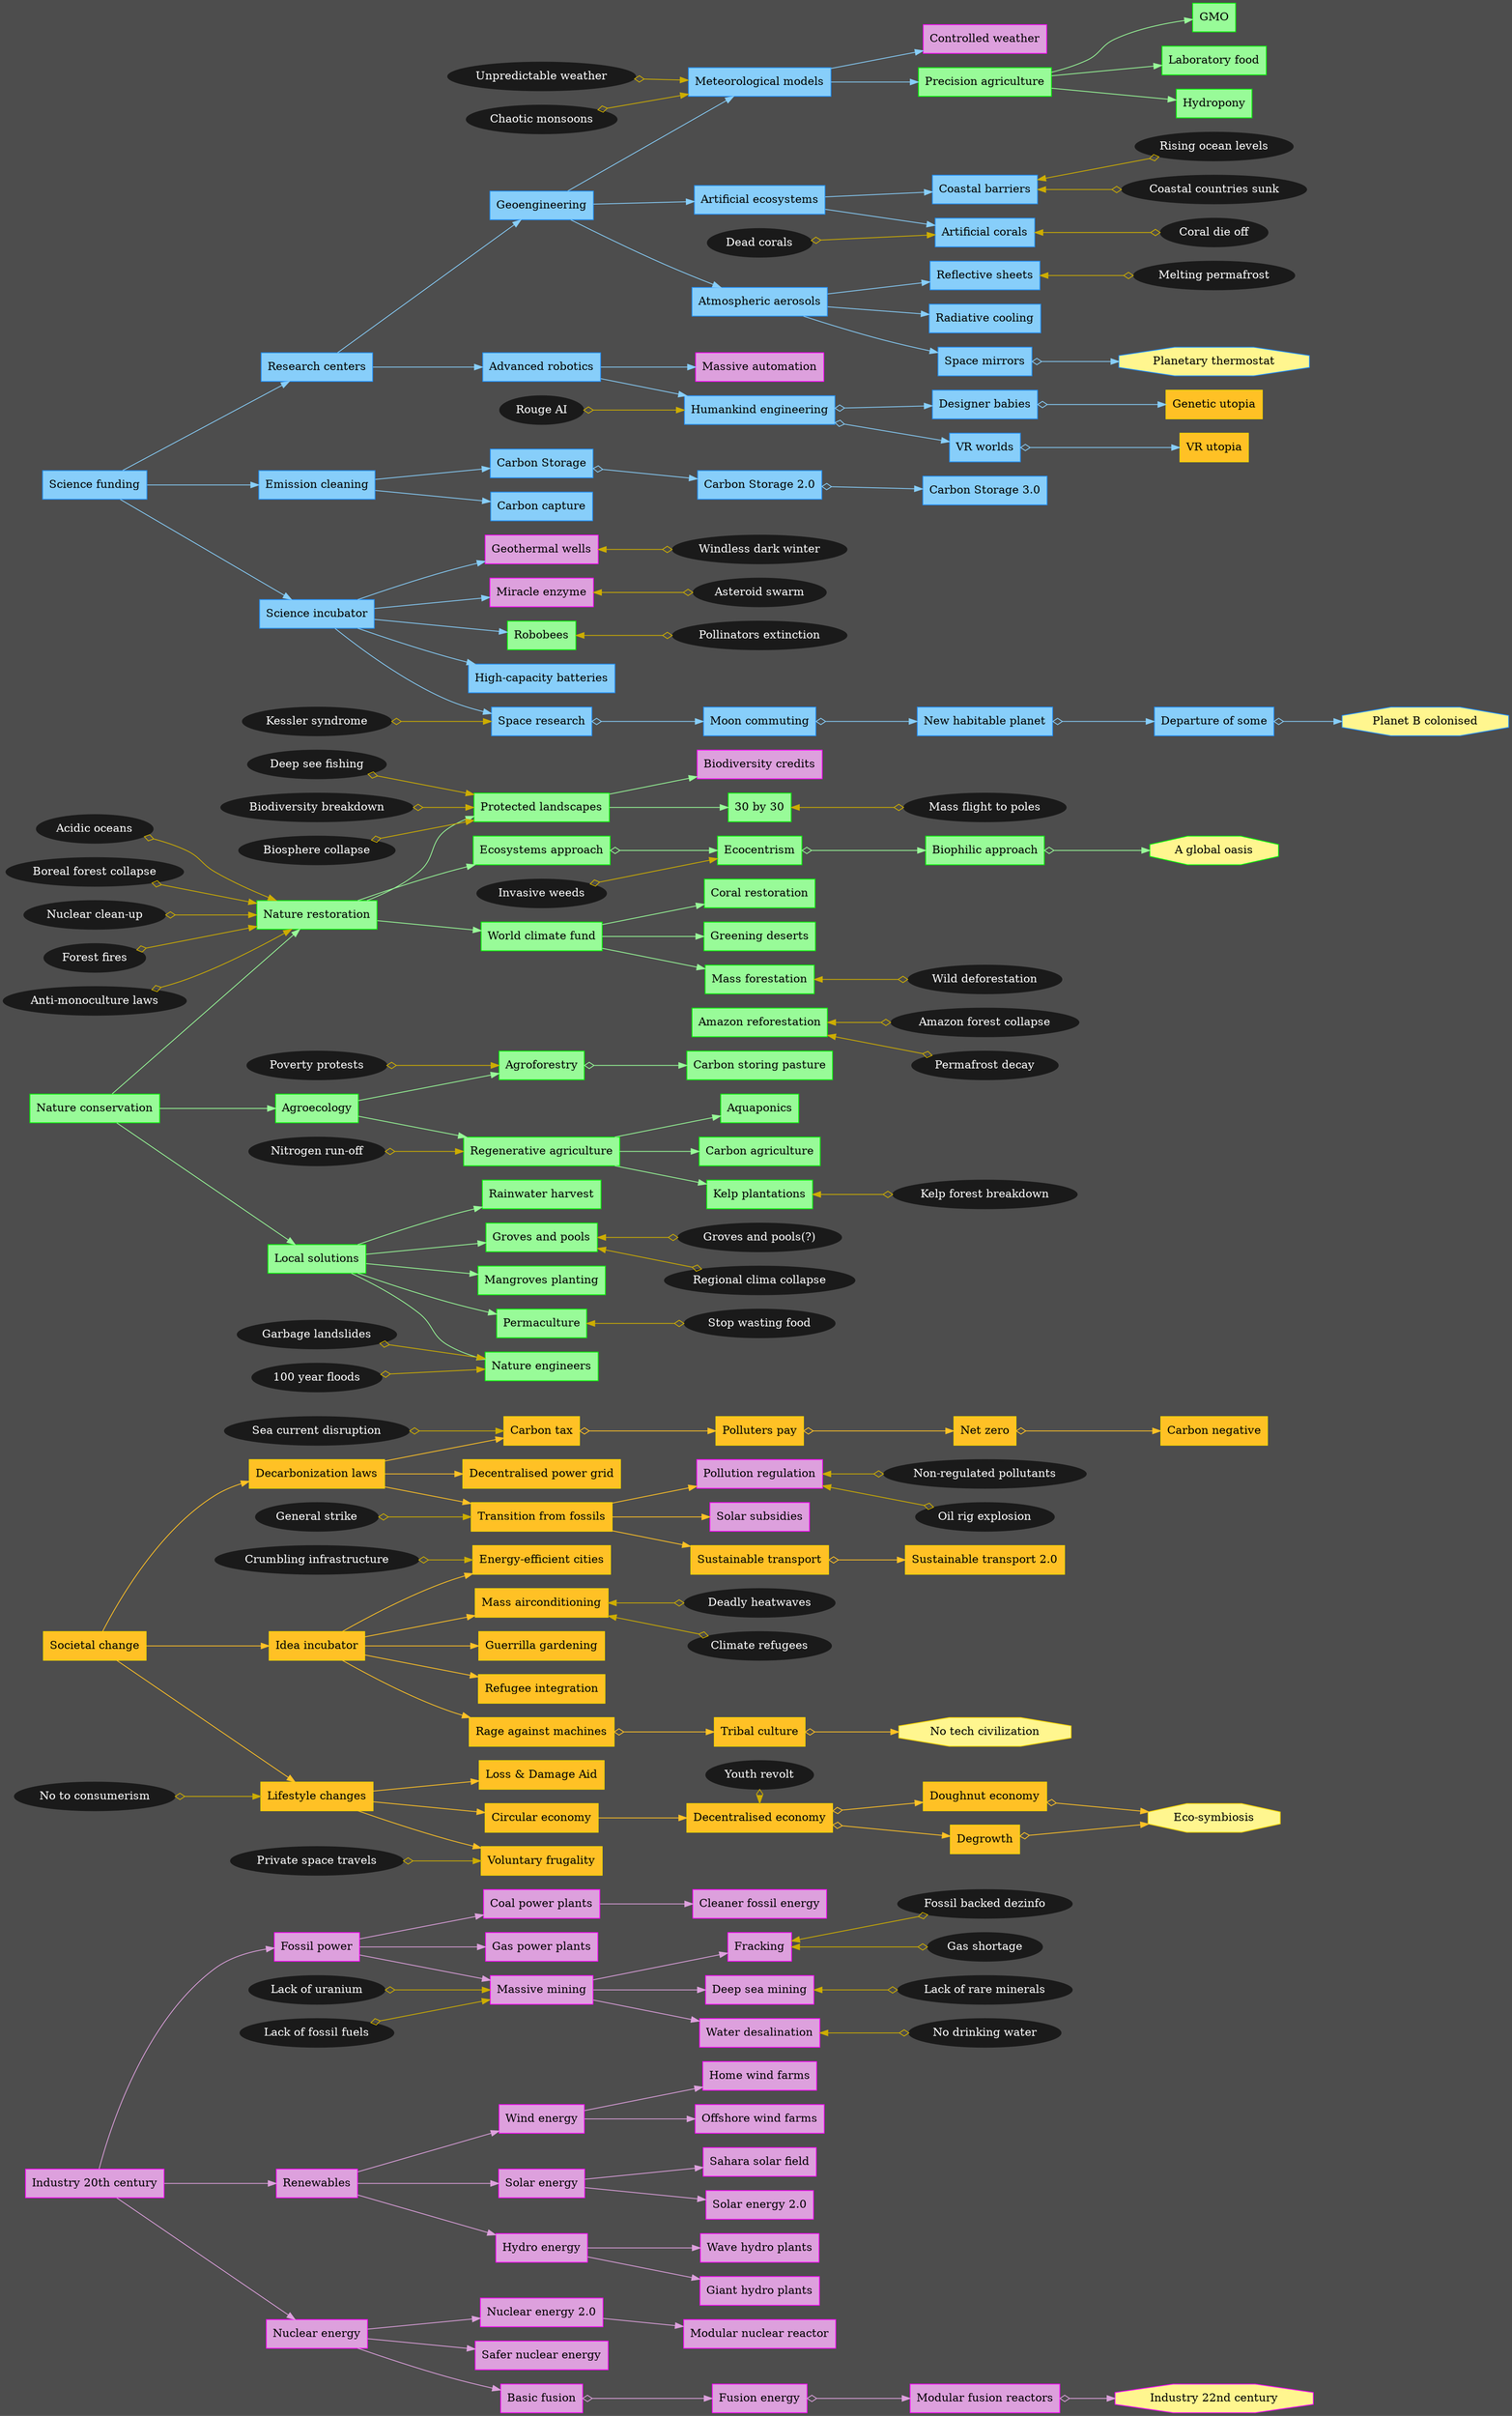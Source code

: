 digraph BeecarbonizeTechTree {
  graph [rankdir="LR"];
  bgcolor="gray30";
  edge [color="white"];
  subgraph Industry { 
    // cluster=true;
    label="Industry";
    color="fuchsia";
    node [color="fuchsia", shape=box, style=filled, fillcolor="plum"];
    edge [color="plum"];
    "Industry 20th century"
    "Industry 20th century" -> "Fossil power"
    "Industry 20th century" -> "Renewables"
    "Industry 20th century" -> "Nuclear energy"
    //"Industry 20th century" -> "Crumbling infrastructure"
    //"Industry 20th century" -> "Proverty protests"
    "Renewables" -> "Wind energy"
    "Renewables" -> "Solar energy"
    "Renewables" -> "Hydro energy"
    "Fossil power" -> "Coal power plants"
    "Fossil power" -> "Gas power plants"
    "Fossil power" -> "Massive mining"
    "Wind energy" -> "Home wind farms"
    "Wind energy" -> "Offshore wind farms"
    "Massive mining" -> "Fracking"
    "Massive mining" -> "Deep sea mining"
    "Massive mining" -> "Water desalination"
    "Gas power plants"
    "Pollution regulation"
    "Hydro energy" -> "Wave hydro plants"
    "Hydro energy" -> "Giant hydro plants"
    "Home wind farms"
    "Wave hydro plants"
    "Solar energy" -> "Sahara solar field"
    "Solar energy" -> "Solar energy 2.0"
    "Giant hydro plants"
    "Offshore wind farms"
    "Biodiversity credits"
    "Sahara solar field"
    "Controlled weather"
    "Solar subsidies"
    "Nuclear energy" -> "Nuclear energy 2.0"
    "Nuclear energy" -> "Safer nuclear energy"
    "Nuclear energy" -> "Basic fusion"
    //"Nuclear energy" -> "Nuclear clean-up"
    "Coal power plants" -> "Cleaner fossil energy"
    "Safer nuclear energy"
    "Cleaner fossil energy"
    "Massive automation"
    "Basic fusion" -> "Fusion energy" [dir=both,arrowtail=odiamond]
    "Nuclear energy 2.0" -> "Modular nuclear reactor"
    "Fusion energy" -> "Modular fusion reactors" [dir=both,arrowtail=odiamond]
    "Modular nuclear reactor"
    "Modular fusion reactors" -> "Industry 22nd century" [dir=both,arrowtail=odiamond]
    "Industry 22nd century" [style=filled,fillcolor="khaki1",shape=octagon]
    "Deep sea mining"
    "Fracking"
    "Solar energy 2.0"
    "Geothermal wells"
    "Water desalination"
    "Miracle enzyme"
  }
  subgraph Ecosystems { 
    // cluster=true;
    label="Ecosystems";
    color="green";
    node [color="green", shape=box, style=filled, fillcolor="palegreen"];
    edge [color="palegreen"];
    "Nature conservation" -> "Agroecology"
    "Nature conservation" -> "Local solutions"
    "Nature conservation" -> "Nature restoration"
    "Robobees"
    "Local solutions" -> "Rainwater harvest"
    "Local solutions" -> "Groves and pools"
    "Local solutions" -> "Mangroves planting"
    "Local solutions" -> "Nature engineers"
    "Local solutions" -> "Permaculture"
    "Groves and pools"
    "Nature restoration" -> "Protected landscapes"
    "Nature restoration" -> "Ecosystems approach"
    "Nature restoration" -> "World climate fund"
    "Protected landscapes" -> "30 by 30"
    "Protected landscapes" -> "Biodiversity credits"
    "Agroecology" -> "Agroforestry"
    "Agroecology" -> "Regenerative agriculture"
    "Ecosystems approach" -> "Ecocentrism" [dir=both,arrowtail=odiamond]
    "Ecocentrism" -> "Biophilic approach" [dir=both,arrowtail=odiamond]
    "Agroforestry" -> "Carbon storing pasture" [dir=both,arrowtail=odiamond]
    "30 by 30"
    "Carbon storing pasture"
    "Regenerative agriculture" -> "Aquaponics"
    "Regenerative agriculture" -> "Carbon agriculture"
    "Regenerative agriculture" -> "Kelp plantations"
    "Carbon agriculture"
    "Precision agriculture" -> "GMO"
    "Precision agriculture" -> "Laboratory food"
    "Precision agriculture" -> "Hydropony"
    "Kelp plantations"
    "World climate fund" -> "Coral restoration"
    "World climate fund" -> "Greening deserts"
    "World climate fund" -> "Mass forestation"
    "World climate fund" -> "Amazon reforestation" [style=invis]
    "Permaculture"
    "Biophilic approach" -> "A global oasis" [dir=both,arrowtail=odiamond]
    "Hydropony"
    "A global oasis" [style=filled,fillcolor="khaki1",shape=octagon]
    "Mass forestation"
    "Greening deserts"
    "Coral restoration"
    "GMO"
    "Laboratory food"
    "Nature engineers"
    "Mangroves planting"
    "Rainwater harvest"
    "Aquaponics"
    "Amazon reforestation"
  }
  subgraph People {
    // cluster=true;
    label="People";
    color="gold";
    node [color="gold", shape=box, style=filled, fillcolor="goldenrod1"];
    edge [color="goldenrod1"];
    "Societal change" -> "Idea incubator"
    "Societal change" -> "Decarbonization laws"
    "Societal change" -> "Lifestyle changes"
    "Idea incubator" -> "Mass airconditioning"
    "Idea incubator" -> "Guerrilla gardening"
    "Idea incubator" -> "Refugee integration"
    "Idea incubator" -> "Energy-efficient cities"
    "Idea incubator" -> "Rage against machines"
    "Lifestyle changes" -> "Voluntary frugality"
    "Lifestyle changes" -> "Circular economy"
    "Lifestyle changes" -> "Loss & Damage Aid"
    "Decarbonization laws" -> "Carbon tax"
    "Decarbonization laws" -> "Transition from fossils"
    "Decarbonization laws" -> "Decentralised power grid"
    "Circular economy" -> "Decentralised economy"
    "Decentralised economy" -> "Degrowth" [dir=both,arrowtail=odiamond]
    "Decentralised economy" -> "Doughnut economy" [dir=both,arrowtail=odiamond]
    "Transition from fossils" -> "Sustainable transport"
    "Transition from fossils" -> "Solar subsidies"
    "Transition from fossils" -> "Pollution regulation"
    "Doughnut economy" -> "Eco-symbiosis" [dir=both,arrowtail=odiamond]
    "Loss & Damage Aid"
    "Eco-symbiosis" [style=filled,fillcolor="khaki1",shape=octagon]
    "Carbon tax" -> "Polluters pay" [dir=both,arrowtail=odiamond]
    "VR utopia"
    "Polluters pay" -> "Net zero" [dir=both,arrowtail=odiamond]
    "Sustainable transport" -> "Sustainable transport 2.0" [dir=both,arrowtail=odiamond]
    "Guerrilla gardening"
    "Sustainable transport 2.0"
    "Decentralised power grid"
    "Net zero" -> "Carbon negative" [dir=both,arrowtail=odiamond]
    "Refugee integration"
    "Carbon negative"
    "Voluntary frugality"
    "Degrowth" -> "Eco-symbiosis" [dir=both,arrowtail=odiamond]
    "Mass airconditioning"
    "Rage against machines" -> "Tribal culture" [dir=both,arrowtail=odiamond]
    "Tribal culture" -> "No tech civilization" [dir=both,arrowtail=odiamond]
    "No tech civilization" [style=filled,fillcolor="khaki1",shape=octagon]
    "Energy-efficient cities"
    "Genetic utopia"
  }
  subgraph Science {
    // cluster=true;
    label="Science";
    color="dodgerblue";
    node [color="dodgerblue", shape=box, style=filled, fillcolor="lightskyblue"];
    edge [color="lightskyblue"];
    "Science funding" -> "Emission cleaning"
    "Science funding" -> "Science incubator"
    "Science funding" -> "Research centers"
    "Science incubator" -> "High-capacity batteries"
    "Science incubator" -> "Robobees"
    "Science incubator" -> "Geothermal wells"
    "Science incubator" -> "Space research"
    "Science incubator" -> "Miracle enzyme"
    "Emission cleaning" -> "Carbon Storage"
    "Emission cleaning" -> "Carbon capture"
    "Carbon capture"
    "Research centers" -> "Advanced robotics"
    "Research centers" -> "Geoengineering"
    "Geoengineering" -> "Artificial ecosystems"
    "Geoengineering" -> "Meteorological models"
    "Geoengineering" -> "Atmospheric aerosols"
    "Artificial ecosystems" -> "Coastal barriers"
    "Artificial ecosystems" -> "Artificial corals"
    "Carbon Storage" -> "Carbon Storage 2.0" [dir=both,arrowtail=odiamond]
    "Meteorological models" -> "Controlled weather"
    "Meteorological models" -> "Precision agriculture"
    "Artificial corals"
    "Coastal barriers"
    "Carbon Storage 2.0" -> "Carbon Storage 3.0" [dir=both,arrowtail=odiamond]
    "Carbon Storage 3.0"
    "Advanced robotics" -> "Massive automation"
    "Advanced robotics" -> "Humankind engineering"
    "Space research" -> "Moon commuting" [dir=both,arrowtail=odiamond]
    "Humankind engineering" -> "Designer babies" [dir=both,arrowtail=odiamond]
    "Humankind engineering" -> "VR worlds" [dir=both,arrowtail=odiamond]
    "VR worlds" -> "VR utopia" [dir=both,arrowtail=odiamond]
    "Moon commuting" -> "New habitable planet" [dir=both,arrowtail=odiamond]
    "High-capacity batteries"
    "New habitable planet" -> "Departure of some" [dir=both,arrowtail=odiamond]
    "Departure of some" -> "Planet B colonised" [dir=both,arrowtail=odiamond]
    "Reflective sheets"
    "Planet B colonised" [style=filled,fillcolor="khaki1",shape=octagon]
    "Designer babies" -> "Genetic utopia" [dir=both,arrowtail=odiamond]
    "Atmospheric aerosols" -> "Radiative cooling"
    "Atmospheric aerosols" -> "Space mirrors"
    "Atmospheric aerosols" -> "Reflective sheets"
    "Planetary thermostat" [style=filled,fillcolor="khaki1",shape=octagon]
    "Space mirrors" -> "Planetary thermostat" [dir=both,arrowtail=odiamond]
  }
  subgraph {
    label="Forward Events";
    color="";
    node [color="gold3",shape=ellipse,style=filled,color="gray10",fontcolor="white"];
    edge [color="gold3", dir=both, arrowtail=odiamond];
    "Acidic oceans" -> "Nature restoration"
    //"Acidic oceans" -> "Food chain disruption"
    //"Food chain disruption" -> "World hunger"
    //"Tragic harvest" -> "World hunger"
    "Boreal forest collapse" -> "Nature restoration"
    "Nuclear clean-up" -> "Nature restoration"
    "Deep see fishing" -> "Protected landscapes"
    //"Deep see fishing" -> "Biodiversity breakdown"
    "Biodiversity breakdown" -> "Protected landscapes"
    //"Biodiversity breakdown" -> "Biosphere collapse"
    "Biosphere collapse" -> "Protected landscapes"
    "Unpredictable weather" -> "Meteorological models"
    "Chaotic monsoons" -> "Meteorological models"
    //"Chaotic monsoons" -> "Massive migration"
    "No to consumerism" -> "Lifestyle changes"
    "Sea current disruption" -> "Carbon tax"
    "Youth revolt" -> "Decentralised economy"
    //"Youth revolt" -> "Climate apathy"
    //"Wave of protectionism" -> "Youth revolt"
    "Loss & Damage Aid" -> "Youth revolt" [style=invis, weight=0.5]
    {rank=same; "Youth revolt" "Decentralised economy"}
    "Lack of uranium" -> "Massive mining"
    "Forest fires" -> "Nature restoration"
    "Anti-monoculture laws" -> "Nature restoration"
    "Rouge AI" -> "Humankind engineering"
    "Garbage landslides" -> "Nature engineers"
    //"Garbage landslides" -> "Mass ecoterrorism"
    "100 year floods" -> "Nature engineers"
    //"100 year floods" -> "Local protests"
    "Nitrogen run-off" -> "Regenerative agriculture"
    //"Nitrogen run-off" -> "Food chain disruption"
    "Crumbling infrastructure" -> "Energy-efficient cities"
    //"Crumbling infrastructure" -> "Poverty protests"
    "Invasive weeds" -> "Ecocentrism"
    "Private space travels" -> "Voluntary frugality"
    "Poverty protests" -> "Agroforestry"
    //"Poverty protests" -> "World hunger"
    "Kessler syndrome" -> "Space research"
    //"Melting arctic ice" -> "No arctic reflections"
    //"No arctic reflections" -> "Biosphere collapse"
    //"Antarctic collapse" -> "Biosphere collapse"
    //"Regional clima collapse" -> "Local protests"
    //"Local protests" -> "Mass protests"
    //"Marine life decine" -> "Coastal refugees"
    //"Coastal refugees" -> "Local hunger revolutions"
    //"Food conflicts" -> "Hunger strikes"
    //"Hunger strikes" -> "Poverty protests"
    //"Hunger strikes" -> "Agroecology"
    //"50% land is dead" -> "World hunger"
    //"Widespread cancer" -> "50% land is dead"
    //"Chaos" -> "Decentralised economy"
    //"Agricultural calamity" -> "Local hunger revolutions"
    //"Dead corals" -> "Dead oceans"
    "Dead corals" -> "Artificial corals"
    "General strike" -> "Transition from fossils"
    "Lack of fossil fuels" -> "Massive mining"
    //"Anti enviro movement" -> "Non-regulated pollutants"
    //"Equatorial famine" -> "World hunger"
    //"Greenland on fire" -> "Massive migration"
    //"Gulf stream slowdown" -> "Biosphere collapse"
    //"Last elephants" -> "Climate apathy"
    //"Massive migration" -> "The End"
  }
  subgraph {
    label="Reverse Events";
    color="gold3";
    node [color="gold3",shape=ellipse,style=filled,color="gray10",fontcolor="white"];
    edge [dir=both, color="gold3",arrowhead=odiamond];
    "Robobees" -> "Pollinators extinction"
    "Miracle enzyme" -> "Asteroid swarm"
    "Geothermal wells" -> "Windless dark winter"
    "Deep sea mining" -> "Lack of rare minerals"
    "Pollution regulation" -> "Oil rig explosion"
    "Pollution regulation" -> "Non-regulated pollutants"
    "Coastal barriers" -> "Rising ocean levels"
    //"Coastal countries sunk" -> "Rising ocean levels"
    "Permaculture" -> "Stop wasting food"
    "Mass forestation" -> "Wild deforestation"
    "Fracking" -> "Fossil backed dezinfo"
    "Fracking" -> "Gas shortage"
    //"Massive migration" -> "Gas shortage"
    "Groves and pools" -> "Groves and pools(?)"
    "Groves and pools" -> "Regional clima collapse"
    "Artificial corals" -> "Coral die off"
    //"Dead corals" -> "Coral die off"
    "Reflective sheets" -> "Melting permafrost"
    "30 by 30" -> "Mass flight to poles"
    "Mass airconditioning" -> "Deadly heatwaves"
    //"Climate refugees" -> "Deadly heatwaves"
    "Mass airconditioning" -> "Climate refugees"
    //"Resource wars" -> "Climate refugees"
    "Kelp plantations" -> "Kelp forest breakdown"
    //"Biosphere collapse" -> "Kelp forest breakdown"
    "Amazon reforestation" -> "Amazon forest collapse"
    "Amazon reforestation" -> "Permafrost decay"
    "Water desalination" -> "No drinking water"
    "Coastal barriers" -> "Coastal countries sunk"
    //"Coastal refugees" -> "Coastal countries sunk"
  }
}
